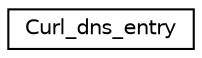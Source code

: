 digraph "Graphical Class Hierarchy"
{
  edge [fontname="Helvetica",fontsize="10",labelfontname="Helvetica",labelfontsize="10"];
  node [fontname="Helvetica",fontsize="10",shape=record];
  rankdir="LR";
  Node0 [label="Curl_dns_entry",height=0.2,width=0.4,color="black", fillcolor="white", style="filled",URL="$struct_curl__dns__entry.html"];
}
